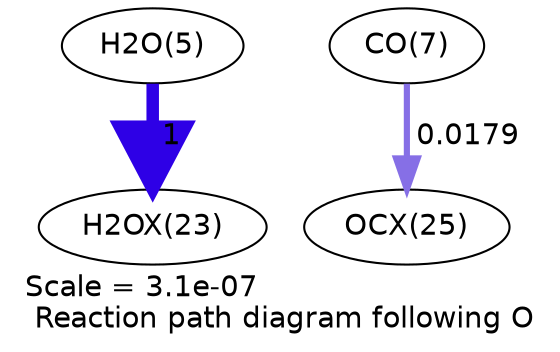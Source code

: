 digraph reaction_paths {
center=1;
s7 -> s26[fontname="Helvetica", style="setlinewidth(6)", arrowsize=3, color="0.7, 1.5, 0.9"
, label=" 1"];
s9 -> s28[fontname="Helvetica", style="setlinewidth(2.96)", arrowsize=1.48, color="0.7, 0.518, 0.9"
, label=" 0.0179"];
s7 [ fontname="Helvetica", label="H2O(5)"];
s9 [ fontname="Helvetica", label="CO(7)"];
s26 [ fontname="Helvetica", label="H2OX(23)"];
s28 [ fontname="Helvetica", label="OCX(25)"];
 label = "Scale = 3.1e-07\l Reaction path diagram following O";
 fontname = "Helvetica";
}
